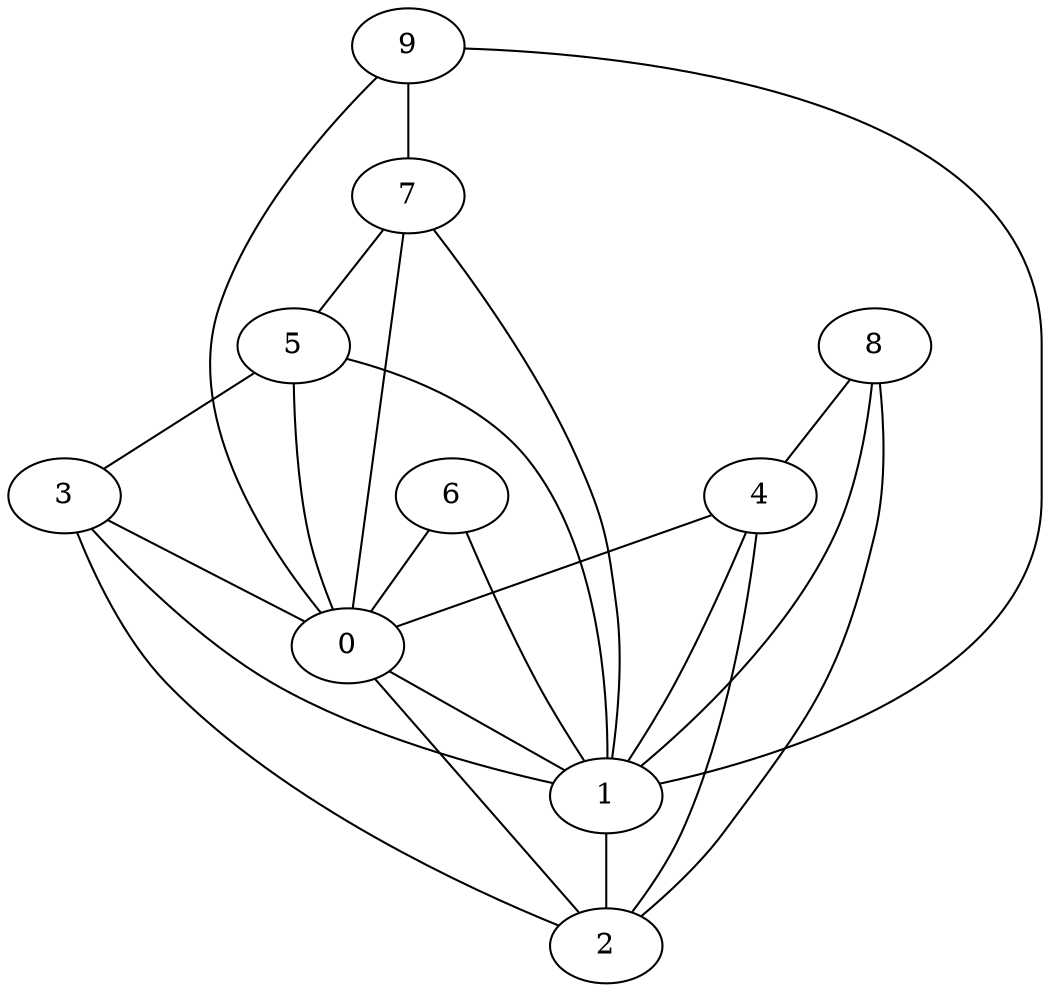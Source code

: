 graph {
    0 [ label = "0" ]
    1 [ label = "1" ]
    2 [ label = "2" ]
    3 [ label = "3" ]
    4 [ label = "4" ]
    5 [ label = "5" ]
    6 [ label = "6" ]
    7 [ label = "7" ]
    8 [ label = "8" ]
    9 [ label = "9" ]
    0 -- 1 [ ]
    0 -- 2 [ ]
    1 -- 2 [ ]
    3 -- 0 [ ]
    3 -- 1 [ ]
    3 -- 2 [ ]
    4 -- 0 [ ]
    4 -- 1 [ ]
    4 -- 2 [ ]
    5 -- 0 [ ]
    5 -- 1 [ ]
    5 -- 3 [ ]
    6 -- 0 [ ]
    6 -- 1 [ ]
    9 -- 7 [ ]
    7 -- 0 [ ]
    7 -- 1 [ ]
    7 -- 5 [ ]
    8 -- 1 [ ]
    8 -- 2 [ ]
    8 -- 4 [ ]
    9 -- 0 [ ]
    9 -- 1 [ ]
}
